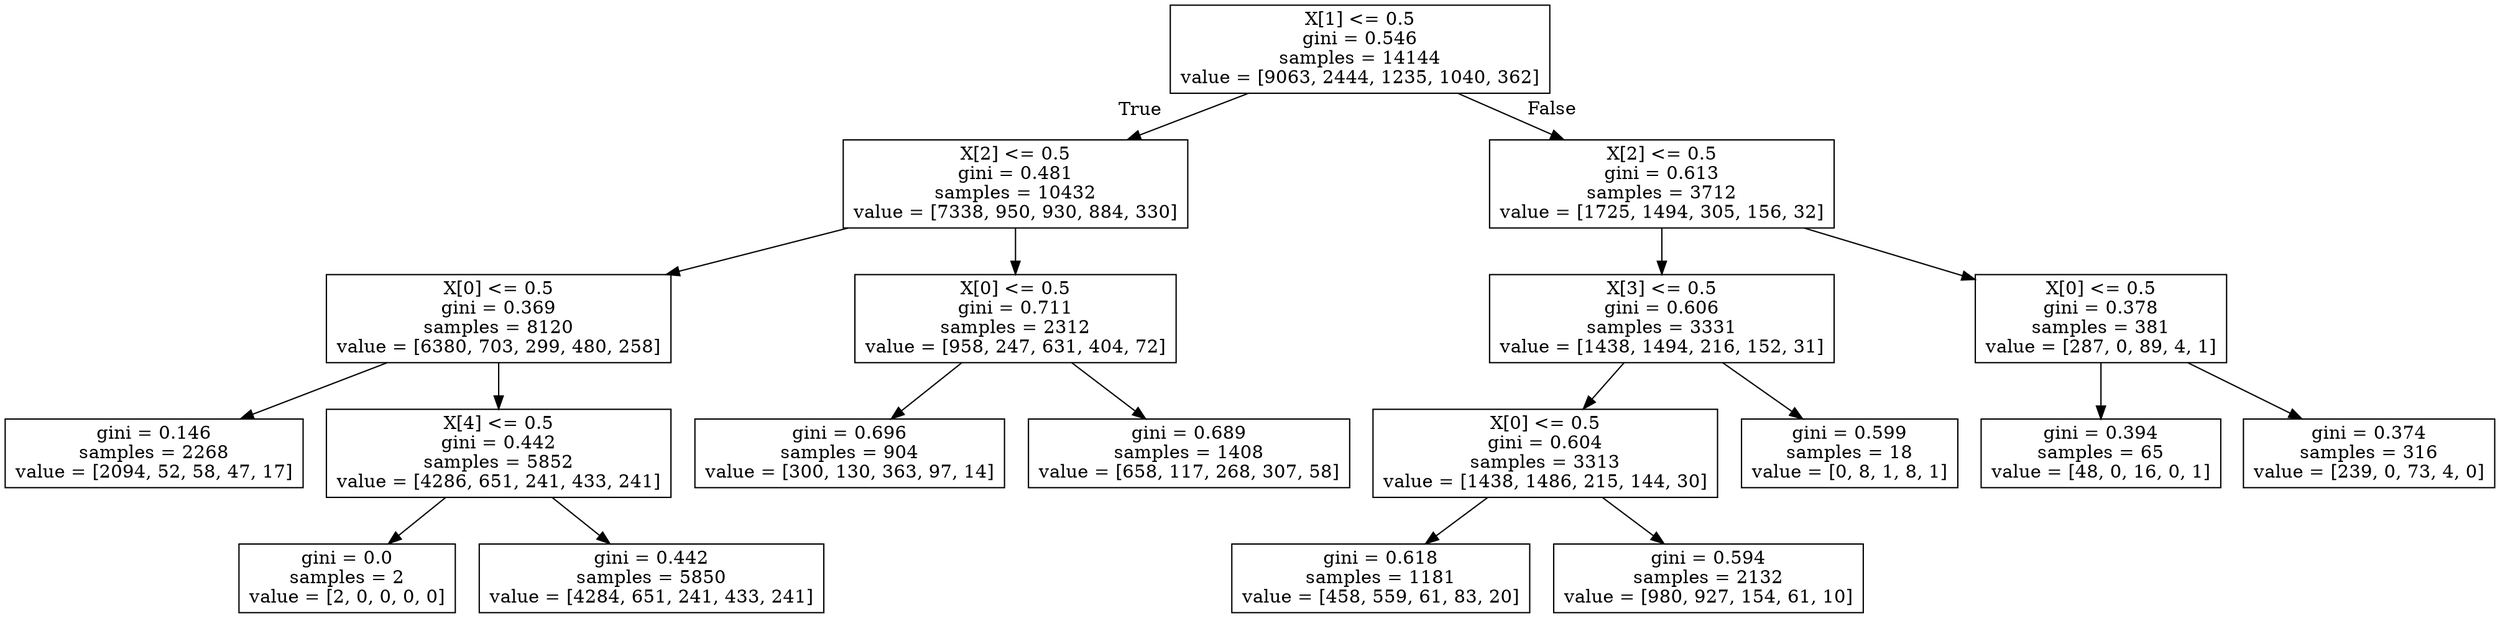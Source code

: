 digraph Tree {
node [shape=box] ;
0 [label="X[1] <= 0.5\ngini = 0.546\nsamples = 14144\nvalue = [9063, 2444, 1235, 1040, 362]"] ;
1 [label="X[2] <= 0.5\ngini = 0.481\nsamples = 10432\nvalue = [7338, 950, 930, 884, 330]"] ;
0 -> 1 [labeldistance=2.5, labelangle=45, headlabel="True"] ;
2 [label="X[0] <= 0.5\ngini = 0.369\nsamples = 8120\nvalue = [6380, 703, 299, 480, 258]"] ;
1 -> 2 ;
3 [label="gini = 0.146\nsamples = 2268\nvalue = [2094, 52, 58, 47, 17]"] ;
2 -> 3 ;
4 [label="X[4] <= 0.5\ngini = 0.442\nsamples = 5852\nvalue = [4286, 651, 241, 433, 241]"] ;
2 -> 4 ;
5 [label="gini = 0.0\nsamples = 2\nvalue = [2, 0, 0, 0, 0]"] ;
4 -> 5 ;
6 [label="gini = 0.442\nsamples = 5850\nvalue = [4284, 651, 241, 433, 241]"] ;
4 -> 6 ;
7 [label="X[0] <= 0.5\ngini = 0.711\nsamples = 2312\nvalue = [958, 247, 631, 404, 72]"] ;
1 -> 7 ;
8 [label="gini = 0.696\nsamples = 904\nvalue = [300, 130, 363, 97, 14]"] ;
7 -> 8 ;
9 [label="gini = 0.689\nsamples = 1408\nvalue = [658, 117, 268, 307, 58]"] ;
7 -> 9 ;
10 [label="X[2] <= 0.5\ngini = 0.613\nsamples = 3712\nvalue = [1725, 1494, 305, 156, 32]"] ;
0 -> 10 [labeldistance=2.5, labelangle=-45, headlabel="False"] ;
11 [label="X[3] <= 0.5\ngini = 0.606\nsamples = 3331\nvalue = [1438, 1494, 216, 152, 31]"] ;
10 -> 11 ;
12 [label="X[0] <= 0.5\ngini = 0.604\nsamples = 3313\nvalue = [1438, 1486, 215, 144, 30]"] ;
11 -> 12 ;
13 [label="gini = 0.618\nsamples = 1181\nvalue = [458, 559, 61, 83, 20]"] ;
12 -> 13 ;
14 [label="gini = 0.594\nsamples = 2132\nvalue = [980, 927, 154, 61, 10]"] ;
12 -> 14 ;
15 [label="gini = 0.599\nsamples = 18\nvalue = [0, 8, 1, 8, 1]"] ;
11 -> 15 ;
16 [label="X[0] <= 0.5\ngini = 0.378\nsamples = 381\nvalue = [287, 0, 89, 4, 1]"] ;
10 -> 16 ;
17 [label="gini = 0.394\nsamples = 65\nvalue = [48, 0, 16, 0, 1]"] ;
16 -> 17 ;
18 [label="gini = 0.374\nsamples = 316\nvalue = [239, 0, 73, 4, 0]"] ;
16 -> 18 ;
}